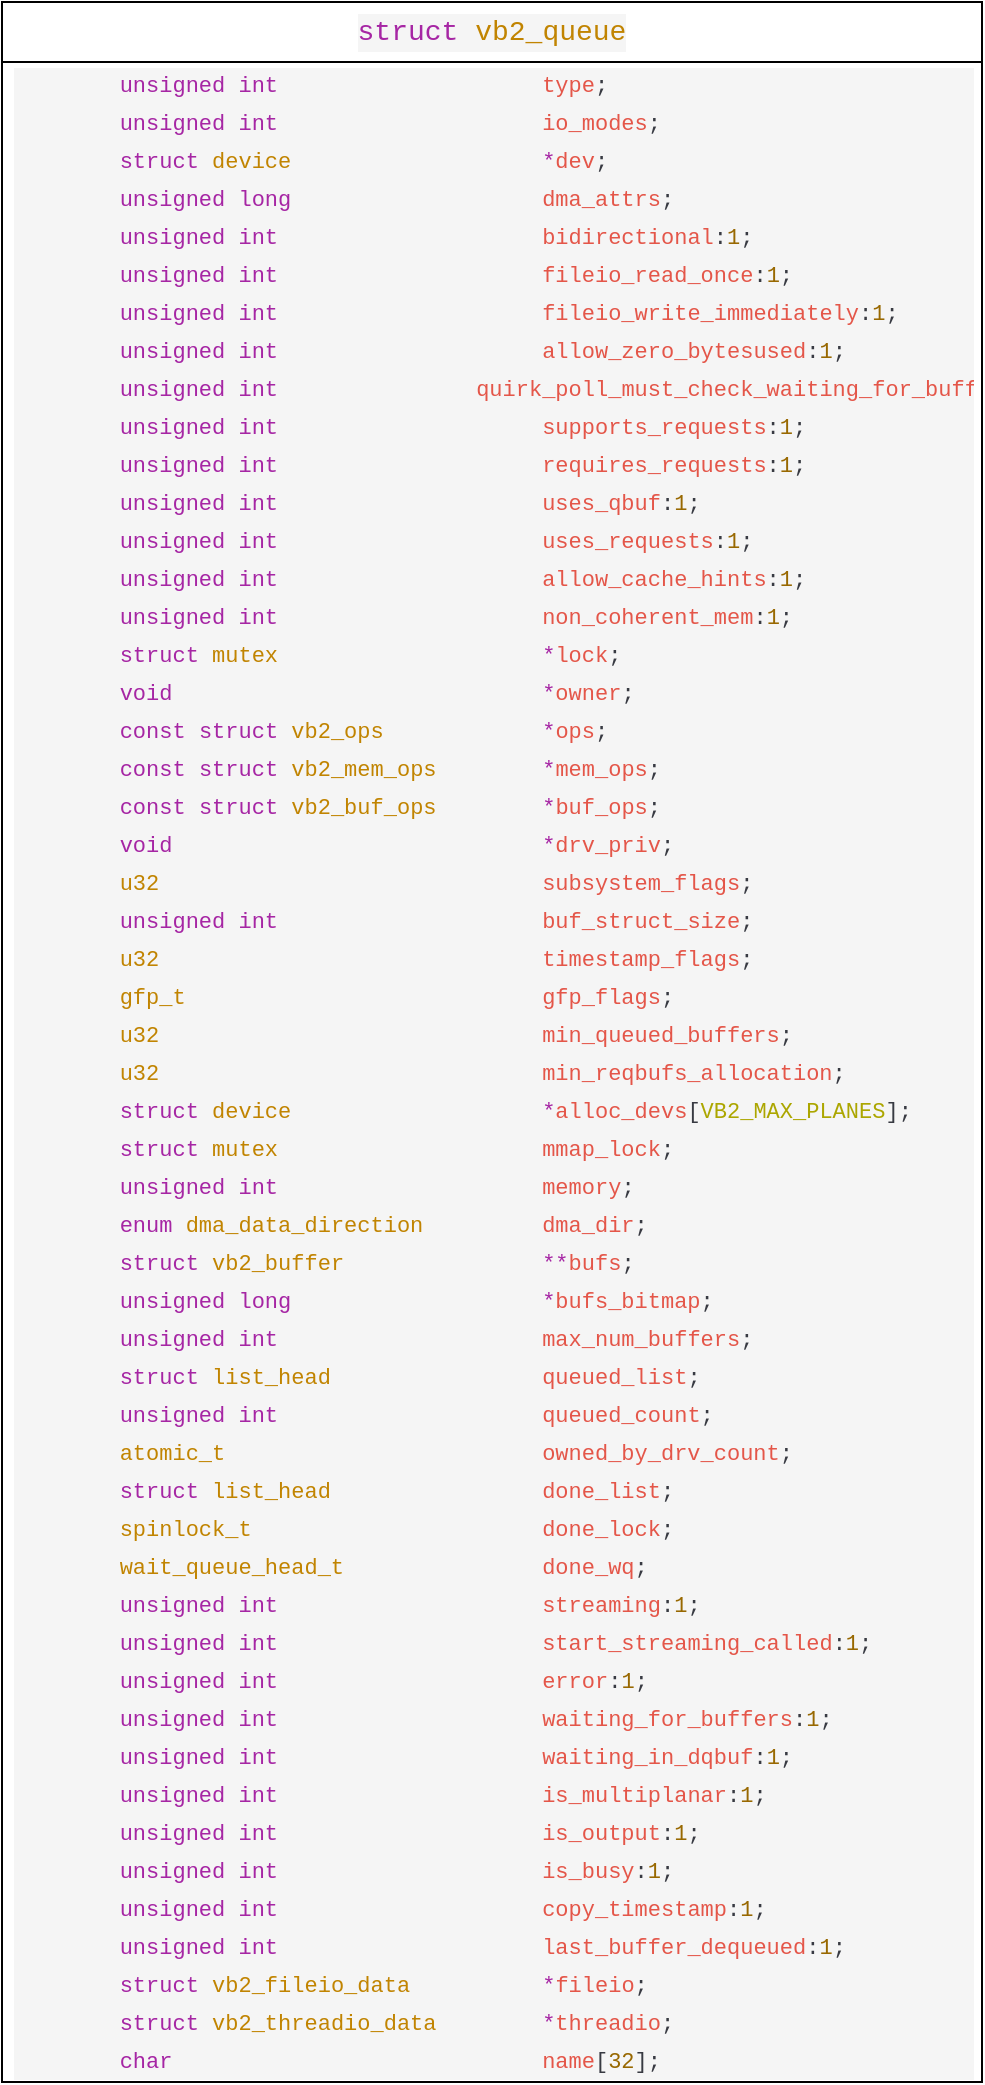 <mxfile version="26.0.16">
  <diagram name="Page-1" id="Km2EycvyDjA43PYu2x7v">
    <mxGraphModel dx="925" dy="468" grid="1" gridSize="10" guides="1" tooltips="1" connect="1" arrows="1" fold="1" page="1" pageScale="1" pageWidth="827" pageHeight="1169" math="0" shadow="0">
      <root>
        <mxCell id="0" />
        <mxCell id="1" parent="0" />
        <mxCell id="sMiQ_ZEJWxySA4KsdV_v-1" value="&lt;div style=&quot;color: rgb(56, 58, 66); background-color: rgb(245, 245, 245); font-family: Consolas, &amp;quot;Courier New&amp;quot;, monospace; font-size: 14px; line-height: 19px; white-space: pre;&quot;&gt;&lt;span style=&quot;color: #a626a4;&quot;&gt;struct&lt;/span&gt; &lt;span style=&quot;color: #c18401;&quot;&gt;vb2_queue&lt;/span&gt;&lt;/div&gt;" style="swimlane;fontStyle=0;childLayout=stackLayout;horizontal=1;startSize=30;horizontalStack=0;resizeParent=1;resizeParentMax=0;resizeLast=0;collapsible=1;marginBottom=0;whiteSpace=wrap;html=1;" vertex="1" parent="1">
          <mxGeometry x="100" width="490" height="1040" as="geometry">
            <mxRectangle x="100" width="160" height="30" as="alternateBounds" />
          </mxGeometry>
        </mxCell>
        <mxCell id="sMiQ_ZEJWxySA4KsdV_v-2" value="&lt;div style=&quot;color: rgb(56, 58, 66); background-color: rgb(245, 245, 245); font-family: Consolas, &amp;quot;Courier New&amp;quot;, monospace; line-height: 19px; white-space: pre;&quot;&gt;&lt;div style=&quot;&quot;&gt;&lt;font style=&quot;font-size: 11px;&quot;&gt;&amp;nbsp; &amp;nbsp; &amp;nbsp; &amp;nbsp; &lt;span style=&quot;color: rgb(166, 38, 164);&quot;&gt;unsigned&lt;/span&gt; &lt;span style=&quot;color: rgb(166, 38, 164);&quot;&gt;int&lt;/span&gt; &amp;nbsp; &amp;nbsp; &amp;nbsp; &amp;nbsp; &amp;nbsp; &amp;nbsp; &amp;nbsp; &amp;nbsp; &amp;nbsp; &amp;nbsp;&lt;span style=&quot;color: rgb(228, 86, 73);&quot;&gt;type&lt;/span&gt;;&lt;/font&gt;&lt;/div&gt;&lt;div style=&quot;&quot;&gt;&lt;font style=&quot;font-size: 11px;&quot;&gt;&amp;nbsp; &amp;nbsp; &amp;nbsp; &amp;nbsp; &lt;span style=&quot;color: rgb(166, 38, 164);&quot;&gt;unsigned&lt;/span&gt; &lt;span style=&quot;color: rgb(166, 38, 164);&quot;&gt;int&lt;/span&gt; &amp;nbsp; &amp;nbsp; &amp;nbsp; &amp;nbsp; &amp;nbsp; &amp;nbsp; &amp;nbsp; &amp;nbsp; &amp;nbsp; &amp;nbsp;&lt;span style=&quot;color: rgb(228, 86, 73);&quot;&gt;io_modes&lt;/span&gt;;&lt;/font&gt;&lt;/div&gt;&lt;div style=&quot;&quot;&gt;&lt;font style=&quot;font-size: 11px;&quot;&gt;&amp;nbsp; &amp;nbsp; &amp;nbsp; &amp;nbsp; &lt;span style=&quot;color: rgb(166, 38, 164);&quot;&gt;struct&lt;/span&gt; &lt;span style=&quot;color: rgb(193, 132, 1);&quot;&gt;device&lt;/span&gt; &amp;nbsp; &amp;nbsp; &amp;nbsp; &amp;nbsp; &amp;nbsp; &amp;nbsp; &amp;nbsp; &amp;nbsp; &amp;nbsp; &lt;span style=&quot;color: rgb(166, 38, 164);&quot;&gt;*&lt;/span&gt;&lt;span style=&quot;color: rgb(228, 86, 73);&quot;&gt;dev&lt;/span&gt;;&lt;/font&gt;&lt;/div&gt;&lt;div style=&quot;&quot;&gt;&lt;font style=&quot;font-size: 11px;&quot;&gt;&amp;nbsp; &amp;nbsp; &amp;nbsp; &amp;nbsp; &lt;span style=&quot;color: rgb(166, 38, 164);&quot;&gt;unsigned&lt;/span&gt; &lt;span style=&quot;color: rgb(166, 38, 164);&quot;&gt;long&lt;/span&gt; &amp;nbsp; &amp;nbsp; &amp;nbsp; &amp;nbsp; &amp;nbsp; &amp;nbsp; &amp;nbsp; &amp;nbsp; &amp;nbsp; &lt;span style=&quot;color: rgb(228, 86, 73);&quot;&gt;dma_attrs&lt;/span&gt;;&lt;/font&gt;&lt;/div&gt;&lt;div style=&quot;&quot;&gt;&lt;font style=&quot;font-size: 11px;&quot;&gt;&amp;nbsp; &amp;nbsp; &amp;nbsp; &amp;nbsp; &lt;span style=&quot;color: rgb(166, 38, 164);&quot;&gt;unsigned&lt;/span&gt; &lt;span style=&quot;color: rgb(166, 38, 164);&quot;&gt;int&lt;/span&gt; &amp;nbsp; &amp;nbsp; &amp;nbsp; &amp;nbsp; &amp;nbsp; &amp;nbsp; &amp;nbsp; &amp;nbsp; &amp;nbsp; &amp;nbsp;&lt;span style=&quot;color: rgb(228, 86, 73);&quot;&gt;bidirectional&lt;/span&gt;:&lt;span style=&quot;color: rgb(152, 104, 1);&quot;&gt;1&lt;/span&gt;;&lt;/font&gt;&lt;/div&gt;&lt;div style=&quot;&quot;&gt;&lt;font style=&quot;font-size: 11px;&quot;&gt;&amp;nbsp; &amp;nbsp; &amp;nbsp; &amp;nbsp; &lt;span style=&quot;color: rgb(166, 38, 164);&quot;&gt;unsigned&lt;/span&gt; &lt;span style=&quot;color: rgb(166, 38, 164);&quot;&gt;int&lt;/span&gt; &amp;nbsp; &amp;nbsp; &amp;nbsp; &amp;nbsp; &amp;nbsp; &amp;nbsp; &amp;nbsp; &amp;nbsp; &amp;nbsp; &amp;nbsp;&lt;span style=&quot;color: rgb(228, 86, 73);&quot;&gt;fileio_read_once&lt;/span&gt;:&lt;span style=&quot;color: rgb(152, 104, 1);&quot;&gt;1&lt;/span&gt;;&lt;/font&gt;&lt;/div&gt;&lt;div style=&quot;&quot;&gt;&lt;font style=&quot;font-size: 11px;&quot;&gt;&amp;nbsp; &amp;nbsp; &amp;nbsp; &amp;nbsp; &lt;span style=&quot;color: rgb(166, 38, 164);&quot;&gt;unsigned&lt;/span&gt; &lt;span style=&quot;color: rgb(166, 38, 164);&quot;&gt;int&lt;/span&gt; &amp;nbsp; &amp;nbsp; &amp;nbsp; &amp;nbsp; &amp;nbsp; &amp;nbsp; &amp;nbsp; &amp;nbsp; &amp;nbsp; &amp;nbsp;&lt;span style=&quot;color: rgb(228, 86, 73);&quot;&gt;fileio_write_immediately&lt;/span&gt;:&lt;span style=&quot;color: rgb(152, 104, 1);&quot;&gt;1&lt;/span&gt;;&lt;/font&gt;&lt;/div&gt;&lt;div style=&quot;&quot;&gt;&lt;font style=&quot;font-size: 11px;&quot;&gt;&amp;nbsp; &amp;nbsp; &amp;nbsp; &amp;nbsp; &lt;span style=&quot;color: rgb(166, 38, 164);&quot;&gt;unsigned&lt;/span&gt; &lt;span style=&quot;color: rgb(166, 38, 164);&quot;&gt;int&lt;/span&gt; &amp;nbsp; &amp;nbsp; &amp;nbsp; &amp;nbsp; &amp;nbsp; &amp;nbsp; &amp;nbsp; &amp;nbsp; &amp;nbsp; &amp;nbsp;&lt;span style=&quot;color: rgb(228, 86, 73);&quot;&gt;allow_zero_bytesused&lt;/span&gt;:&lt;span style=&quot;color: rgb(152, 104, 1);&quot;&gt;1&lt;/span&gt;;&lt;/font&gt;&lt;/div&gt;&lt;div style=&quot;&quot;&gt;&lt;font style=&quot;font-size: 11px;&quot;&gt;&amp;nbsp; &amp;nbsp; &amp;nbsp; &amp;nbsp; &lt;span style=&quot;color: rgb(166, 38, 164);&quot;&gt;unsigned&lt;/span&gt; &lt;span style=&quot;color: rgb(166, 38, 164);&quot;&gt;int&lt;/span&gt; &amp;nbsp; &amp;nbsp; &amp;nbsp; &amp;nbsp; &amp;nbsp; &amp;nbsp; &amp;nbsp; &lt;span style=&quot;color: rgb(228, 86, 73);&quot;&gt;quirk_poll_must_check_waiting_for_buffers&lt;/span&gt;:&lt;span style=&quot;color: rgb(152, 104, 1);&quot;&gt;1&lt;/span&gt;;&lt;/font&gt;&lt;/div&gt;&lt;div style=&quot;&quot;&gt;&lt;font style=&quot;font-size: 11px;&quot;&gt;&amp;nbsp; &amp;nbsp; &amp;nbsp; &amp;nbsp; &lt;span style=&quot;color: rgb(166, 38, 164);&quot;&gt;unsigned&lt;/span&gt; &lt;span style=&quot;color: rgb(166, 38, 164);&quot;&gt;int&lt;/span&gt; &amp;nbsp; &amp;nbsp; &amp;nbsp; &amp;nbsp; &amp;nbsp; &amp;nbsp; &amp;nbsp; &amp;nbsp; &amp;nbsp; &amp;nbsp;&lt;span style=&quot;color: rgb(228, 86, 73);&quot;&gt;supports_requests&lt;/span&gt;:&lt;span style=&quot;color: rgb(152, 104, 1);&quot;&gt;1&lt;/span&gt;;&lt;/font&gt;&lt;/div&gt;&lt;div style=&quot;&quot;&gt;&lt;font style=&quot;font-size: 11px;&quot;&gt;&amp;nbsp; &amp;nbsp; &amp;nbsp; &amp;nbsp; &lt;span style=&quot;color: rgb(166, 38, 164);&quot;&gt;unsigned&lt;/span&gt; &lt;span style=&quot;color: rgb(166, 38, 164);&quot;&gt;int&lt;/span&gt; &amp;nbsp; &amp;nbsp; &amp;nbsp; &amp;nbsp; &amp;nbsp; &amp;nbsp; &amp;nbsp; &amp;nbsp; &amp;nbsp; &amp;nbsp;&lt;span style=&quot;color: rgb(228, 86, 73);&quot;&gt;requires_requests&lt;/span&gt;:&lt;span style=&quot;color: rgb(152, 104, 1);&quot;&gt;1&lt;/span&gt;;&lt;/font&gt;&lt;/div&gt;&lt;div style=&quot;&quot;&gt;&lt;font style=&quot;font-size: 11px;&quot;&gt;&amp;nbsp; &amp;nbsp; &amp;nbsp; &amp;nbsp; &lt;span style=&quot;color: rgb(166, 38, 164);&quot;&gt;unsigned&lt;/span&gt; &lt;span style=&quot;color: rgb(166, 38, 164);&quot;&gt;int&lt;/span&gt; &amp;nbsp; &amp;nbsp; &amp;nbsp; &amp;nbsp; &amp;nbsp; &amp;nbsp; &amp;nbsp; &amp;nbsp; &amp;nbsp; &amp;nbsp;&lt;span style=&quot;color: rgb(228, 86, 73);&quot;&gt;uses_qbuf&lt;/span&gt;:&lt;span style=&quot;color: rgb(152, 104, 1);&quot;&gt;1&lt;/span&gt;;&lt;/font&gt;&lt;/div&gt;&lt;div style=&quot;&quot;&gt;&lt;font style=&quot;font-size: 11px;&quot;&gt;&amp;nbsp; &amp;nbsp; &amp;nbsp; &amp;nbsp; &lt;span style=&quot;color: rgb(166, 38, 164);&quot;&gt;unsigned&lt;/span&gt; &lt;span style=&quot;color: rgb(166, 38, 164);&quot;&gt;int&lt;/span&gt; &amp;nbsp; &amp;nbsp; &amp;nbsp; &amp;nbsp; &amp;nbsp; &amp;nbsp; &amp;nbsp; &amp;nbsp; &amp;nbsp; &amp;nbsp;&lt;span style=&quot;color: rgb(228, 86, 73);&quot;&gt;uses_requests&lt;/span&gt;:&lt;span style=&quot;color: rgb(152, 104, 1);&quot;&gt;1&lt;/span&gt;;&lt;/font&gt;&lt;/div&gt;&lt;div style=&quot;&quot;&gt;&lt;font style=&quot;font-size: 11px;&quot;&gt;&amp;nbsp; &amp;nbsp; &amp;nbsp; &amp;nbsp; &lt;span style=&quot;color: rgb(166, 38, 164);&quot;&gt;unsigned&lt;/span&gt; &lt;span style=&quot;color: rgb(166, 38, 164);&quot;&gt;int&lt;/span&gt; &amp;nbsp; &amp;nbsp; &amp;nbsp; &amp;nbsp; &amp;nbsp; &amp;nbsp; &amp;nbsp; &amp;nbsp; &amp;nbsp; &amp;nbsp;&lt;span style=&quot;color: rgb(228, 86, 73);&quot;&gt;allow_cache_hints&lt;/span&gt;:&lt;span style=&quot;color: rgb(152, 104, 1);&quot;&gt;1&lt;/span&gt;;&lt;/font&gt;&lt;/div&gt;&lt;div style=&quot;&quot;&gt;&lt;font style=&quot;font-size: 11px;&quot;&gt;&amp;nbsp; &amp;nbsp; &amp;nbsp; &amp;nbsp; &lt;span style=&quot;color: rgb(166, 38, 164);&quot;&gt;unsigned&lt;/span&gt; &lt;span style=&quot;color: rgb(166, 38, 164);&quot;&gt;int&lt;/span&gt; &amp;nbsp; &amp;nbsp; &amp;nbsp; &amp;nbsp; &amp;nbsp; &amp;nbsp; &amp;nbsp; &amp;nbsp; &amp;nbsp; &amp;nbsp;&lt;span style=&quot;color: rgb(228, 86, 73);&quot;&gt;non_coherent_mem&lt;/span&gt;:&lt;span style=&quot;color: rgb(152, 104, 1);&quot;&gt;1&lt;/span&gt;;&lt;/font&gt;&lt;/div&gt;&lt;div style=&quot;&quot;&gt;&lt;font style=&quot;font-size: 11px;&quot;&gt;&amp;nbsp; &amp;nbsp; &amp;nbsp; &amp;nbsp; &lt;span style=&quot;color: rgb(166, 38, 164);&quot;&gt;struct&lt;/span&gt; &lt;span style=&quot;color: rgb(193, 132, 1);&quot;&gt;mutex&lt;/span&gt; &amp;nbsp; &amp;nbsp; &amp;nbsp; &amp;nbsp; &amp;nbsp; &amp;nbsp; &amp;nbsp; &amp;nbsp; &amp;nbsp; &amp;nbsp;&lt;span style=&quot;color: rgb(166, 38, 164);&quot;&gt;*&lt;/span&gt;&lt;span style=&quot;color: rgb(228, 86, 73);&quot;&gt;lock&lt;/span&gt;;&lt;/font&gt;&lt;/div&gt;&lt;div style=&quot;&quot;&gt;&lt;font style=&quot;font-size: 11px;&quot;&gt;&amp;nbsp; &amp;nbsp; &amp;nbsp; &amp;nbsp; &lt;span style=&quot;color: rgb(166, 38, 164);&quot;&gt;void&lt;/span&gt; &amp;nbsp; &amp;nbsp; &amp;nbsp; &amp;nbsp; &amp;nbsp; &amp;nbsp; &amp;nbsp; &amp;nbsp; &amp;nbsp; &amp;nbsp; &amp;nbsp; &amp;nbsp; &amp;nbsp; &amp;nbsp;&lt;span style=&quot;color: rgb(166, 38, 164);&quot;&gt;*&lt;/span&gt;&lt;span style=&quot;color: rgb(228, 86, 73);&quot;&gt;owner&lt;/span&gt;;&lt;/font&gt;&lt;/div&gt;&lt;div style=&quot;&quot;&gt;&lt;font style=&quot;font-size: 11px;&quot;&gt;&amp;nbsp; &amp;nbsp; &amp;nbsp; &amp;nbsp; &lt;span style=&quot;color: rgb(166, 38, 164);&quot;&gt;const&lt;/span&gt; &lt;span style=&quot;color: rgb(166, 38, 164);&quot;&gt;struct&lt;/span&gt; &lt;span style=&quot;color: rgb(193, 132, 1);&quot;&gt;vb2_ops&lt;/span&gt; &amp;nbsp; &amp;nbsp; &amp;nbsp; &amp;nbsp; &amp;nbsp; &amp;nbsp;&lt;span style=&quot;color: rgb(166, 38, 164);&quot;&gt;*&lt;/span&gt;&lt;span style=&quot;color: rgb(228, 86, 73);&quot;&gt;ops&lt;/span&gt;;&lt;/font&gt;&lt;/div&gt;&lt;div style=&quot;&quot;&gt;&lt;font style=&quot;font-size: 11px;&quot;&gt;&amp;nbsp; &amp;nbsp; &amp;nbsp; &amp;nbsp; &lt;span style=&quot;color: rgb(166, 38, 164);&quot;&gt;const&lt;/span&gt; &lt;span style=&quot;color: rgb(166, 38, 164);&quot;&gt;struct&lt;/span&gt; &lt;span style=&quot;color: rgb(193, 132, 1);&quot;&gt;vb2_mem_ops&lt;/span&gt; &amp;nbsp; &amp;nbsp; &amp;nbsp; &amp;nbsp;&lt;span style=&quot;color: rgb(166, 38, 164);&quot;&gt;*&lt;/span&gt;&lt;span style=&quot;color: rgb(228, 86, 73);&quot;&gt;mem_ops&lt;/span&gt;;&lt;/font&gt;&lt;/div&gt;&lt;div style=&quot;&quot;&gt;&lt;font style=&quot;font-size: 11px;&quot;&gt;&amp;nbsp; &amp;nbsp; &amp;nbsp; &amp;nbsp; &lt;span style=&quot;color: rgb(166, 38, 164);&quot;&gt;const&lt;/span&gt; &lt;span style=&quot;color: rgb(166, 38, 164);&quot;&gt;struct&lt;/span&gt; &lt;span style=&quot;color: rgb(193, 132, 1);&quot;&gt;vb2_buf_ops&lt;/span&gt; &amp;nbsp; &amp;nbsp; &amp;nbsp; &amp;nbsp;&lt;span style=&quot;color: rgb(166, 38, 164);&quot;&gt;*&lt;/span&gt;&lt;span style=&quot;color: rgb(228, 86, 73);&quot;&gt;buf_ops&lt;/span&gt;;&lt;/font&gt;&lt;/div&gt;&lt;div style=&quot;&quot;&gt;&lt;font style=&quot;font-size: 11px;&quot;&gt;&amp;nbsp; &amp;nbsp; &amp;nbsp; &amp;nbsp; &lt;span style=&quot;color: rgb(166, 38, 164);&quot;&gt;void&lt;/span&gt; &amp;nbsp; &amp;nbsp; &amp;nbsp; &amp;nbsp; &amp;nbsp; &amp;nbsp; &amp;nbsp; &amp;nbsp; &amp;nbsp; &amp;nbsp; &amp;nbsp; &amp;nbsp; &amp;nbsp; &amp;nbsp;&lt;span style=&quot;color: rgb(166, 38, 164);&quot;&gt;*&lt;/span&gt;&lt;span style=&quot;color: rgb(228, 86, 73);&quot;&gt;drv_priv&lt;/span&gt;;&lt;/font&gt;&lt;/div&gt;&lt;div style=&quot;&quot;&gt;&lt;font style=&quot;font-size: 11px;&quot;&gt;&amp;nbsp; &amp;nbsp; &amp;nbsp; &amp;nbsp; &lt;span style=&quot;color: rgb(193, 132, 1);&quot;&gt;u32&lt;/span&gt; &amp;nbsp; &amp;nbsp; &amp;nbsp; &amp;nbsp; &amp;nbsp; &amp;nbsp; &amp;nbsp; &amp;nbsp; &amp;nbsp; &amp;nbsp; &amp;nbsp; &amp;nbsp; &amp;nbsp; &amp;nbsp; &lt;span style=&quot;color: rgb(228, 86, 73);&quot;&gt;subsystem_flags&lt;/span&gt;;&lt;/font&gt;&lt;/div&gt;&lt;div style=&quot;&quot;&gt;&lt;font style=&quot;font-size: 11px;&quot;&gt;&amp;nbsp; &amp;nbsp; &amp;nbsp; &amp;nbsp; &lt;span style=&quot;color: rgb(166, 38, 164);&quot;&gt;unsigned&lt;/span&gt; &lt;span style=&quot;color: rgb(166, 38, 164);&quot;&gt;int&lt;/span&gt; &amp;nbsp; &amp;nbsp; &amp;nbsp; &amp;nbsp; &amp;nbsp; &amp;nbsp; &amp;nbsp; &amp;nbsp; &amp;nbsp; &amp;nbsp;&lt;span style=&quot;color: rgb(228, 86, 73);&quot;&gt;buf_struct_size&lt;/span&gt;;&lt;/font&gt;&lt;/div&gt;&lt;div style=&quot;&quot;&gt;&lt;font style=&quot;font-size: 11px;&quot;&gt;&amp;nbsp; &amp;nbsp; &amp;nbsp; &amp;nbsp; &lt;span style=&quot;color: rgb(193, 132, 1);&quot;&gt;u32&lt;/span&gt; &amp;nbsp; &amp;nbsp; &amp;nbsp; &amp;nbsp; &amp;nbsp; &amp;nbsp; &amp;nbsp; &amp;nbsp; &amp;nbsp; &amp;nbsp; &amp;nbsp; &amp;nbsp; &amp;nbsp; &amp;nbsp; &lt;span style=&quot;color: rgb(228, 86, 73);&quot;&gt;timestamp_flags&lt;/span&gt;;&lt;/font&gt;&lt;/div&gt;&lt;div style=&quot;&quot;&gt;&lt;font style=&quot;font-size: 11px;&quot;&gt;&amp;nbsp; &amp;nbsp; &amp;nbsp; &amp;nbsp; &lt;span style=&quot;color: rgb(193, 132, 1);&quot;&gt;gfp_t&lt;/span&gt; &amp;nbsp; &amp;nbsp; &amp;nbsp; &amp;nbsp; &amp;nbsp; &amp;nbsp; &amp;nbsp; &amp;nbsp; &amp;nbsp; &amp;nbsp; &amp;nbsp; &amp;nbsp; &amp;nbsp; &lt;span style=&quot;color: rgb(228, 86, 73);&quot;&gt;gfp_flags&lt;/span&gt;;&lt;/font&gt;&lt;/div&gt;&lt;div style=&quot;&quot;&gt;&lt;font style=&quot;font-size: 11px;&quot;&gt;&amp;nbsp; &amp;nbsp; &amp;nbsp; &amp;nbsp; &lt;span style=&quot;color: rgb(193, 132, 1);&quot;&gt;u32&lt;/span&gt; &amp;nbsp; &amp;nbsp; &amp;nbsp; &amp;nbsp; &amp;nbsp; &amp;nbsp; &amp;nbsp; &amp;nbsp; &amp;nbsp; &amp;nbsp; &amp;nbsp; &amp;nbsp; &amp;nbsp; &amp;nbsp; &lt;span style=&quot;color: rgb(228, 86, 73);&quot;&gt;min_queued_buffers&lt;/span&gt;;&lt;/font&gt;&lt;/div&gt;&lt;div style=&quot;&quot;&gt;&lt;font style=&quot;font-size: 11px;&quot;&gt;&amp;nbsp; &amp;nbsp; &amp;nbsp; &amp;nbsp; &lt;span style=&quot;color: rgb(193, 132, 1);&quot;&gt;u32&lt;/span&gt; &amp;nbsp; &amp;nbsp; &amp;nbsp; &amp;nbsp; &amp;nbsp; &amp;nbsp; &amp;nbsp; &amp;nbsp; &amp;nbsp; &amp;nbsp; &amp;nbsp; &amp;nbsp; &amp;nbsp; &amp;nbsp; &lt;span style=&quot;color: rgb(228, 86, 73);&quot;&gt;min_reqbufs_allocation&lt;/span&gt;;&lt;/font&gt;&lt;/div&gt;&lt;div style=&quot;&quot;&gt;&lt;font style=&quot;font-size: 11px;&quot;&gt;&amp;nbsp; &amp;nbsp; &amp;nbsp; &amp;nbsp; &lt;span style=&quot;color: rgb(166, 38, 164);&quot;&gt;struct&lt;/span&gt; &lt;span style=&quot;color: rgb(193, 132, 1);&quot;&gt;device&lt;/span&gt; &amp;nbsp; &amp;nbsp; &amp;nbsp; &amp;nbsp; &amp;nbsp; &amp;nbsp; &amp;nbsp; &amp;nbsp; &amp;nbsp; &lt;span style=&quot;color: rgb(166, 38, 164);&quot;&gt;*&lt;/span&gt;&lt;span style=&quot;color: rgb(228, 86, 73);&quot;&gt;alloc_devs&lt;/span&gt;[&lt;span style=&quot;color: rgb(172, 166, 0);&quot;&gt;VB2_MAX_PLANES&lt;/span&gt;];&lt;/font&gt;&lt;/div&gt;&lt;div style=&quot;&quot;&gt;&lt;font style=&quot;font-size: 11px;&quot;&gt;&amp;nbsp; &amp;nbsp; &amp;nbsp; &amp;nbsp; &lt;span style=&quot;color: rgb(166, 38, 164);&quot;&gt;struct&lt;/span&gt; &lt;span style=&quot;color: rgb(193, 132, 1);&quot;&gt;mutex&lt;/span&gt; &amp;nbsp; &amp;nbsp; &amp;nbsp; &amp;nbsp; &amp;nbsp; &amp;nbsp; &amp;nbsp; &amp;nbsp; &amp;nbsp; &amp;nbsp;&lt;span style=&quot;color: rgb(228, 86, 73);&quot;&gt;mmap_lock&lt;/span&gt;;&lt;/font&gt;&lt;/div&gt;&lt;div style=&quot;&quot;&gt;&lt;font style=&quot;font-size: 11px;&quot;&gt;&amp;nbsp; &amp;nbsp; &amp;nbsp; &amp;nbsp; &lt;span style=&quot;color: rgb(166, 38, 164);&quot;&gt;unsigned&lt;/span&gt; &lt;span style=&quot;color: rgb(166, 38, 164);&quot;&gt;int&lt;/span&gt; &amp;nbsp; &amp;nbsp; &amp;nbsp; &amp;nbsp; &amp;nbsp; &amp;nbsp; &amp;nbsp; &amp;nbsp; &amp;nbsp; &amp;nbsp;&lt;span style=&quot;color: rgb(228, 86, 73);&quot;&gt;memory&lt;/span&gt;;&lt;/font&gt;&lt;/div&gt;&lt;div style=&quot;&quot;&gt;&lt;font style=&quot;font-size: 11px;&quot;&gt;&amp;nbsp; &amp;nbsp; &amp;nbsp; &amp;nbsp; &lt;span style=&quot;color: rgb(166, 38, 164);&quot;&gt;enum&lt;/span&gt; &lt;span style=&quot;color: rgb(193, 132, 1);&quot;&gt;dma_data_direction&lt;/span&gt; &amp;nbsp; &amp;nbsp; &amp;nbsp; &amp;nbsp; &lt;span style=&quot;color: rgb(228, 86, 73);&quot;&gt;dma_dir&lt;/span&gt;;&lt;/font&gt;&lt;/div&gt;&lt;div style=&quot;&quot;&gt;&lt;font style=&quot;font-size: 11px;&quot;&gt;&amp;nbsp; &amp;nbsp; &amp;nbsp; &amp;nbsp; &lt;span style=&quot;color: rgb(166, 38, 164);&quot;&gt;struct&lt;/span&gt; &lt;span style=&quot;color: rgb(193, 132, 1);&quot;&gt;vb2_buffer&lt;/span&gt; &amp;nbsp; &amp;nbsp; &amp;nbsp; &amp;nbsp; &amp;nbsp; &amp;nbsp; &amp;nbsp; &lt;span style=&quot;color: rgb(166, 38, 164);&quot;&gt;**&lt;/span&gt;&lt;span style=&quot;color: rgb(228, 86, 73);&quot;&gt;bufs&lt;/span&gt;;&lt;/font&gt;&lt;/div&gt;&lt;div style=&quot;&quot;&gt;&lt;font style=&quot;font-size: 11px;&quot;&gt;&amp;nbsp; &amp;nbsp; &amp;nbsp; &amp;nbsp; &lt;span style=&quot;color: rgb(166, 38, 164);&quot;&gt;unsigned&lt;/span&gt; &lt;span style=&quot;color: rgb(166, 38, 164);&quot;&gt;long&lt;/span&gt; &amp;nbsp; &amp;nbsp; &amp;nbsp; &amp;nbsp; &amp;nbsp; &amp;nbsp; &amp;nbsp; &amp;nbsp; &amp;nbsp; &lt;span style=&quot;color: rgb(166, 38, 164);&quot;&gt;*&lt;/span&gt;&lt;span style=&quot;color: rgb(228, 86, 73);&quot;&gt;bufs_bitmap&lt;/span&gt;;&lt;/font&gt;&lt;/div&gt;&lt;div style=&quot;&quot;&gt;&lt;font style=&quot;font-size: 11px;&quot;&gt;&amp;nbsp; &amp;nbsp; &amp;nbsp; &amp;nbsp; &lt;span style=&quot;color: rgb(166, 38, 164);&quot;&gt;unsigned&lt;/span&gt; &lt;span style=&quot;color: rgb(166, 38, 164);&quot;&gt;int&lt;/span&gt; &amp;nbsp; &amp;nbsp; &amp;nbsp; &amp;nbsp; &amp;nbsp; &amp;nbsp; &amp;nbsp; &amp;nbsp; &amp;nbsp; &amp;nbsp;&lt;span style=&quot;color: rgb(228, 86, 73);&quot;&gt;max_num_buffers&lt;/span&gt;;&lt;/font&gt;&lt;/div&gt;&lt;div style=&quot;&quot;&gt;&lt;font style=&quot;font-size: 11px;&quot;&gt;&amp;nbsp; &amp;nbsp; &amp;nbsp; &amp;nbsp; &lt;span style=&quot;color: rgb(166, 38, 164);&quot;&gt;struct&lt;/span&gt; &lt;span style=&quot;color: rgb(193, 132, 1);&quot;&gt;list_head&lt;/span&gt; &amp;nbsp; &amp;nbsp; &amp;nbsp; &amp;nbsp; &amp;nbsp; &amp;nbsp; &amp;nbsp; &amp;nbsp;&lt;span style=&quot;color: rgb(228, 86, 73);&quot;&gt;queued_list&lt;/span&gt;;&lt;/font&gt;&lt;/div&gt;&lt;div style=&quot;&quot;&gt;&lt;font style=&quot;font-size: 11px;&quot;&gt;&amp;nbsp; &amp;nbsp; &amp;nbsp; &amp;nbsp; &lt;span style=&quot;color: rgb(166, 38, 164);&quot;&gt;unsigned&lt;/span&gt; &lt;span style=&quot;color: rgb(166, 38, 164);&quot;&gt;int&lt;/span&gt; &amp;nbsp; &amp;nbsp; &amp;nbsp; &amp;nbsp; &amp;nbsp; &amp;nbsp; &amp;nbsp; &amp;nbsp; &amp;nbsp; &amp;nbsp;&lt;span style=&quot;color: rgb(228, 86, 73);&quot;&gt;queued_count&lt;/span&gt;;&lt;/font&gt;&lt;/div&gt;&lt;div style=&quot;&quot;&gt;&lt;font style=&quot;font-size: 11px;&quot;&gt;&amp;nbsp; &amp;nbsp; &amp;nbsp; &amp;nbsp; &lt;span style=&quot;color: rgb(193, 132, 1);&quot;&gt;atomic_t&lt;/span&gt; &amp;nbsp; &amp;nbsp; &amp;nbsp; &amp;nbsp; &amp;nbsp; &amp;nbsp; &amp;nbsp; &amp;nbsp; &amp;nbsp; &amp;nbsp; &amp;nbsp; &amp;nbsp;&lt;span style=&quot;color: rgb(228, 86, 73);&quot;&gt;owned_by_drv_count&lt;/span&gt;;&lt;/font&gt;&lt;/div&gt;&lt;div style=&quot;&quot;&gt;&lt;font style=&quot;font-size: 11px;&quot;&gt;&amp;nbsp; &amp;nbsp; &amp;nbsp; &amp;nbsp; &lt;span style=&quot;color: rgb(166, 38, 164);&quot;&gt;struct&lt;/span&gt; &lt;span style=&quot;color: rgb(193, 132, 1);&quot;&gt;list_head&lt;/span&gt; &amp;nbsp; &amp;nbsp; &amp;nbsp; &amp;nbsp; &amp;nbsp; &amp;nbsp; &amp;nbsp; &amp;nbsp;&lt;span style=&quot;color: rgb(228, 86, 73);&quot;&gt;done_list&lt;/span&gt;;&lt;/font&gt;&lt;/div&gt;&lt;div style=&quot;&quot;&gt;&lt;font style=&quot;font-size: 11px;&quot;&gt;&amp;nbsp; &amp;nbsp; &amp;nbsp; &amp;nbsp; &lt;span style=&quot;color: rgb(193, 132, 1);&quot;&gt;spinlock_t&lt;/span&gt; &amp;nbsp; &amp;nbsp; &amp;nbsp; &amp;nbsp; &amp;nbsp; &amp;nbsp; &amp;nbsp; &amp;nbsp; &amp;nbsp; &amp;nbsp; &amp;nbsp;&lt;span style=&quot;color: rgb(228, 86, 73);&quot;&gt;done_lock&lt;/span&gt;;&lt;/font&gt;&lt;/div&gt;&lt;div style=&quot;&quot;&gt;&lt;font style=&quot;font-size: 11px;&quot;&gt;&amp;nbsp; &amp;nbsp; &amp;nbsp; &amp;nbsp; &lt;span style=&quot;color: rgb(193, 132, 1);&quot;&gt;wait_queue_head_t&lt;/span&gt; &amp;nbsp; &amp;nbsp; &amp;nbsp; &amp;nbsp; &amp;nbsp; &amp;nbsp; &amp;nbsp; &lt;span style=&quot;color: rgb(228, 86, 73);&quot;&gt;done_wq&lt;/span&gt;;&lt;/font&gt;&lt;/div&gt;&lt;div style=&quot;&quot;&gt;&lt;font style=&quot;font-size: 11px;&quot;&gt;&amp;nbsp; &amp;nbsp; &amp;nbsp; &amp;nbsp; &lt;span style=&quot;color: rgb(166, 38, 164);&quot;&gt;unsigned&lt;/span&gt; &lt;span style=&quot;color: rgb(166, 38, 164);&quot;&gt;int&lt;/span&gt; &amp;nbsp; &amp;nbsp; &amp;nbsp; &amp;nbsp; &amp;nbsp; &amp;nbsp; &amp;nbsp; &amp;nbsp; &amp;nbsp; &amp;nbsp;&lt;span style=&quot;color: rgb(228, 86, 73);&quot;&gt;streaming&lt;/span&gt;:&lt;span style=&quot;color: rgb(152, 104, 1);&quot;&gt;1&lt;/span&gt;;&lt;/font&gt;&lt;/div&gt;&lt;div style=&quot;&quot;&gt;&lt;font style=&quot;font-size: 11px;&quot;&gt;&amp;nbsp; &amp;nbsp; &amp;nbsp; &amp;nbsp; &lt;span style=&quot;color: rgb(166, 38, 164);&quot;&gt;unsigned&lt;/span&gt; &lt;span style=&quot;color: rgb(166, 38, 164);&quot;&gt;int&lt;/span&gt; &amp;nbsp; &amp;nbsp; &amp;nbsp; &amp;nbsp; &amp;nbsp; &amp;nbsp; &amp;nbsp; &amp;nbsp; &amp;nbsp; &amp;nbsp;&lt;span style=&quot;color: rgb(228, 86, 73);&quot;&gt;start_streaming_called&lt;/span&gt;:&lt;span style=&quot;color: rgb(152, 104, 1);&quot;&gt;1&lt;/span&gt;;&lt;/font&gt;&lt;/div&gt;&lt;div style=&quot;&quot;&gt;&lt;font style=&quot;font-size: 11px;&quot;&gt;&amp;nbsp; &amp;nbsp; &amp;nbsp; &amp;nbsp; &lt;span style=&quot;color: rgb(166, 38, 164);&quot;&gt;unsigned&lt;/span&gt; &lt;span style=&quot;color: rgb(166, 38, 164);&quot;&gt;int&lt;/span&gt; &amp;nbsp; &amp;nbsp; &amp;nbsp; &amp;nbsp; &amp;nbsp; &amp;nbsp; &amp;nbsp; &amp;nbsp; &amp;nbsp; &amp;nbsp;&lt;span style=&quot;color: rgb(228, 86, 73);&quot;&gt;error&lt;/span&gt;:&lt;span style=&quot;color: rgb(152, 104, 1);&quot;&gt;1&lt;/span&gt;;&lt;/font&gt;&lt;/div&gt;&lt;div style=&quot;&quot;&gt;&lt;font style=&quot;font-size: 11px;&quot;&gt;&amp;nbsp; &amp;nbsp; &amp;nbsp; &amp;nbsp; &lt;span style=&quot;color: rgb(166, 38, 164);&quot;&gt;unsigned&lt;/span&gt; &lt;span style=&quot;color: rgb(166, 38, 164);&quot;&gt;int&lt;/span&gt; &amp;nbsp; &amp;nbsp; &amp;nbsp; &amp;nbsp; &amp;nbsp; &amp;nbsp; &amp;nbsp; &amp;nbsp; &amp;nbsp; &amp;nbsp;&lt;span style=&quot;color: rgb(228, 86, 73);&quot;&gt;waiting_for_buffers&lt;/span&gt;:&lt;span style=&quot;color: rgb(152, 104, 1);&quot;&gt;1&lt;/span&gt;;&lt;/font&gt;&lt;/div&gt;&lt;div style=&quot;&quot;&gt;&lt;font style=&quot;font-size: 11px;&quot;&gt;&amp;nbsp; &amp;nbsp; &amp;nbsp; &amp;nbsp; &lt;span style=&quot;color: rgb(166, 38, 164);&quot;&gt;unsigned&lt;/span&gt; &lt;span style=&quot;color: rgb(166, 38, 164);&quot;&gt;int&lt;/span&gt; &amp;nbsp; &amp;nbsp; &amp;nbsp; &amp;nbsp; &amp;nbsp; &amp;nbsp; &amp;nbsp; &amp;nbsp; &amp;nbsp; &amp;nbsp;&lt;span style=&quot;color: rgb(228, 86, 73);&quot;&gt;waiting_in_dqbuf&lt;/span&gt;:&lt;span style=&quot;color: rgb(152, 104, 1);&quot;&gt;1&lt;/span&gt;;&lt;/font&gt;&lt;/div&gt;&lt;div style=&quot;&quot;&gt;&lt;font style=&quot;font-size: 11px;&quot;&gt;&amp;nbsp; &amp;nbsp; &amp;nbsp; &amp;nbsp; &lt;span style=&quot;color: rgb(166, 38, 164);&quot;&gt;unsigned&lt;/span&gt; &lt;span style=&quot;color: rgb(166, 38, 164);&quot;&gt;int&lt;/span&gt; &amp;nbsp; &amp;nbsp; &amp;nbsp; &amp;nbsp; &amp;nbsp; &amp;nbsp; &amp;nbsp; &amp;nbsp; &amp;nbsp; &amp;nbsp;&lt;span style=&quot;color: rgb(228, 86, 73);&quot;&gt;is_multiplanar&lt;/span&gt;:&lt;span style=&quot;color: rgb(152, 104, 1);&quot;&gt;1&lt;/span&gt;;&lt;/font&gt;&lt;/div&gt;&lt;div style=&quot;&quot;&gt;&lt;font style=&quot;font-size: 11px;&quot;&gt;&amp;nbsp; &amp;nbsp; &amp;nbsp; &amp;nbsp; &lt;span style=&quot;color: rgb(166, 38, 164);&quot;&gt;unsigned&lt;/span&gt; &lt;span style=&quot;color: rgb(166, 38, 164);&quot;&gt;int&lt;/span&gt; &amp;nbsp; &amp;nbsp; &amp;nbsp; &amp;nbsp; &amp;nbsp; &amp;nbsp; &amp;nbsp; &amp;nbsp; &amp;nbsp; &amp;nbsp;&lt;span style=&quot;color: rgb(228, 86, 73);&quot;&gt;is_output&lt;/span&gt;:&lt;span style=&quot;color: rgb(152, 104, 1);&quot;&gt;1&lt;/span&gt;;&lt;/font&gt;&lt;/div&gt;&lt;div style=&quot;&quot;&gt;&lt;font style=&quot;font-size: 11px;&quot;&gt;&amp;nbsp; &amp;nbsp; &amp;nbsp; &amp;nbsp; &lt;span style=&quot;color: rgb(166, 38, 164);&quot;&gt;unsigned&lt;/span&gt; &lt;span style=&quot;color: rgb(166, 38, 164);&quot;&gt;int&lt;/span&gt; &amp;nbsp; &amp;nbsp; &amp;nbsp; &amp;nbsp; &amp;nbsp; &amp;nbsp; &amp;nbsp; &amp;nbsp; &amp;nbsp; &amp;nbsp;&lt;span style=&quot;color: rgb(228, 86, 73);&quot;&gt;is_busy&lt;/span&gt;:&lt;span style=&quot;color: rgb(152, 104, 1);&quot;&gt;1&lt;/span&gt;;&lt;/font&gt;&lt;/div&gt;&lt;div style=&quot;&quot;&gt;&lt;font style=&quot;font-size: 11px;&quot;&gt;&amp;nbsp; &amp;nbsp; &amp;nbsp; &amp;nbsp; &lt;span style=&quot;color: rgb(166, 38, 164);&quot;&gt;unsigned&lt;/span&gt; &lt;span style=&quot;color: rgb(166, 38, 164);&quot;&gt;int&lt;/span&gt; &amp;nbsp; &amp;nbsp; &amp;nbsp; &amp;nbsp; &amp;nbsp; &amp;nbsp; &amp;nbsp; &amp;nbsp; &amp;nbsp; &amp;nbsp;&lt;span style=&quot;color: rgb(228, 86, 73);&quot;&gt;copy_timestamp&lt;/span&gt;:&lt;span style=&quot;color: rgb(152, 104, 1);&quot;&gt;1&lt;/span&gt;;&lt;/font&gt;&lt;/div&gt;&lt;div style=&quot;&quot;&gt;&lt;font style=&quot;font-size: 11px;&quot;&gt;&amp;nbsp; &amp;nbsp; &amp;nbsp; &amp;nbsp; &lt;span style=&quot;color: rgb(166, 38, 164);&quot;&gt;unsigned&lt;/span&gt; &lt;span style=&quot;color: rgb(166, 38, 164);&quot;&gt;int&lt;/span&gt; &amp;nbsp; &amp;nbsp; &amp;nbsp; &amp;nbsp; &amp;nbsp; &amp;nbsp; &amp;nbsp; &amp;nbsp; &amp;nbsp; &amp;nbsp;&lt;span style=&quot;color: rgb(228, 86, 73);&quot;&gt;last_buffer_dequeued&lt;/span&gt;:&lt;span style=&quot;color: rgb(152, 104, 1);&quot;&gt;1&lt;/span&gt;;&lt;/font&gt;&lt;/div&gt;&lt;div style=&quot;&quot;&gt;&lt;font style=&quot;font-size: 11px;&quot;&gt;&amp;nbsp; &amp;nbsp; &amp;nbsp; &amp;nbsp; &lt;span style=&quot;color: rgb(166, 38, 164);&quot;&gt;struct&lt;/span&gt; &lt;span style=&quot;color: rgb(193, 132, 1);&quot;&gt;vb2_fileio_data&lt;/span&gt; &amp;nbsp; &amp;nbsp; &amp;nbsp; &amp;nbsp; &amp;nbsp;&lt;span style=&quot;color: rgb(166, 38, 164);&quot;&gt;*&lt;/span&gt;&lt;span style=&quot;color: rgb(228, 86, 73);&quot;&gt;fileio&lt;/span&gt;;&lt;/font&gt;&lt;/div&gt;&lt;div style=&quot;&quot;&gt;&lt;font style=&quot;font-size: 11px;&quot;&gt;&amp;nbsp; &amp;nbsp; &amp;nbsp; &amp;nbsp; &lt;span style=&quot;color: rgb(166, 38, 164);&quot;&gt;struct&lt;/span&gt; &lt;span style=&quot;color: rgb(193, 132, 1);&quot;&gt;vb2_threadio_data&lt;/span&gt; &amp;nbsp; &amp;nbsp; &amp;nbsp; &amp;nbsp;&lt;span style=&quot;color: rgb(166, 38, 164);&quot;&gt;*&lt;/span&gt;&lt;span style=&quot;color: rgb(228, 86, 73);&quot;&gt;threadio&lt;/span&gt;;&lt;/font&gt;&lt;/div&gt;&lt;div style=&quot;&quot;&gt;&lt;font style=&quot;font-size: 11px;&quot;&gt;&amp;nbsp; &amp;nbsp; &amp;nbsp; &amp;nbsp; &lt;span style=&quot;color: rgb(166, 38, 164);&quot;&gt;char&lt;/span&gt; &amp;nbsp; &amp;nbsp; &amp;nbsp; &amp;nbsp; &amp;nbsp; &amp;nbsp; &amp;nbsp; &amp;nbsp; &amp;nbsp; &amp;nbsp; &amp;nbsp; &amp;nbsp; &amp;nbsp; &amp;nbsp;&lt;span style=&quot;color: rgb(228, 86, 73);&quot;&gt;name&lt;/span&gt;[&lt;span style=&quot;color: rgb(152, 104, 1);&quot;&gt;32&lt;/span&gt;];&lt;/font&gt;&lt;/div&gt;&lt;/div&gt;" style="text;strokeColor=none;fillColor=none;align=left;verticalAlign=middle;spacingLeft=4;spacingRight=4;overflow=hidden;points=[[0,0.5],[1,0.5]];portConstraint=eastwest;rotatable=0;whiteSpace=wrap;html=1;" vertex="1" parent="sMiQ_ZEJWxySA4KsdV_v-1">
          <mxGeometry y="30" width="490" height="1010" as="geometry" />
        </mxCell>
      </root>
    </mxGraphModel>
  </diagram>
</mxfile>
